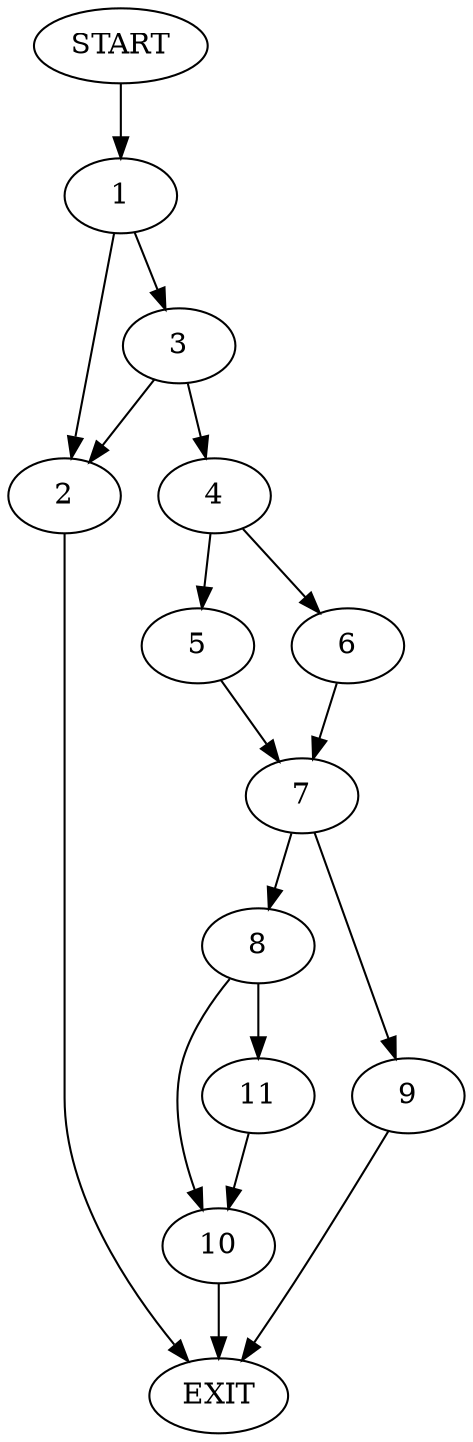 digraph {
0 [label="START"]
12 [label="EXIT"]
0 -> 1
1 -> 2
1 -> 3
2 -> 12
3 -> 2
3 -> 4
4 -> 5
4 -> 6
5 -> 7
6 -> 7
7 -> 8
7 -> 9
9 -> 12
8 -> 10
8 -> 11
10 -> 12
11 -> 10
}
